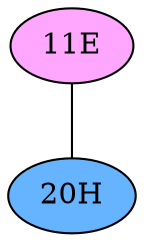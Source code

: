 // The Round Table
graph {
	"11E" [fillcolor="#FFA6FF" style=radial]
	"20H" [fillcolor="#66B3FF" style=radial]
	"11E" -- "20H" [penwidth=1]
}
